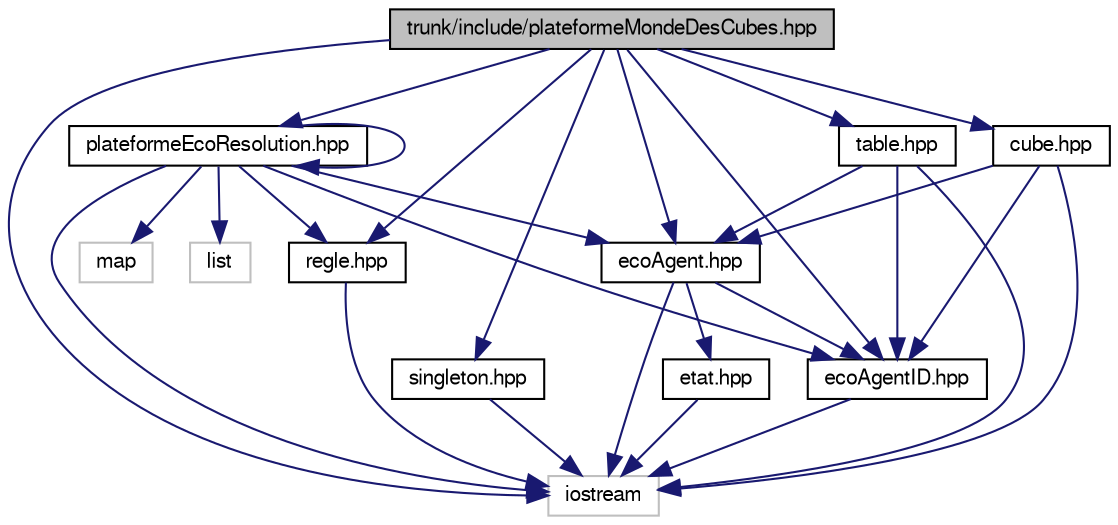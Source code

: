 digraph G
{
  edge [fontname="FreeSans",fontsize="10",labelfontname="FreeSans",labelfontsize="10"];
  node [fontname="FreeSans",fontsize="10",shape=record];
  Node1 [label="trunk/include/plateformeMondeDesCubes.hpp",height=0.2,width=0.4,color="black", fillcolor="grey75", style="filled" fontcolor="black"];
  Node1 -> Node2 [color="midnightblue",fontsize="10",style="solid",fontname="FreeSans"];
  Node2 [label="iostream",height=0.2,width=0.4,color="grey75", fillcolor="white", style="filled"];
  Node1 -> Node3 [color="midnightblue",fontsize="10",style="solid",fontname="FreeSans"];
  Node3 [label="plateformeEcoResolution.hpp",height=0.2,width=0.4,color="black", fillcolor="white", style="filled",URL="$plateformeEcoResolution_8hpp.html",tooltip="Plateforme abstraite d&#39;eco-resolution."];
  Node3 -> Node2 [color="midnightblue",fontsize="10",style="solid",fontname="FreeSans"];
  Node3 -> Node4 [color="midnightblue",fontsize="10",style="solid",fontname="FreeSans"];
  Node4 [label="map",height=0.2,width=0.4,color="grey75", fillcolor="white", style="filled"];
  Node3 -> Node5 [color="midnightblue",fontsize="10",style="solid",fontname="FreeSans"];
  Node5 [label="list",height=0.2,width=0.4,color="grey75", fillcolor="white", style="filled"];
  Node3 -> Node3 [color="midnightblue",fontsize="10",style="solid",fontname="FreeSans"];
  Node3 -> Node6 [color="midnightblue",fontsize="10",style="solid",fontname="FreeSans"];
  Node6 [label="ecoAgentID.hpp",height=0.2,width=0.4,color="black", fillcolor="white", style="filled",URL="$ecoAgentID_8hpp.html",tooltip="Implementation de la classe EcoAgentID."];
  Node6 -> Node2 [color="midnightblue",fontsize="10",style="solid",fontname="FreeSans"];
  Node3 -> Node7 [color="midnightblue",fontsize="10",style="solid",fontname="FreeSans"];
  Node7 [label="ecoAgent.hpp",height=0.2,width=0.4,color="black", fillcolor="white", style="filled",URL="$ecoAgent_8hpp.html",tooltip="Mise en place de la classe abstraite EcoAgent."];
  Node7 -> Node2 [color="midnightblue",fontsize="10",style="solid",fontname="FreeSans"];
  Node7 -> Node6 [color="midnightblue",fontsize="10",style="solid",fontname="FreeSans"];
  Node7 -> Node8 [color="midnightblue",fontsize="10",style="solid",fontname="FreeSans"];
  Node8 [label="etat.hpp",height=0.2,width=0.4,color="black", fillcolor="white", style="filled",URL="$etat_8hpp.html",tooltip="Enumeration des etats possibles des eco-agents."];
  Node8 -> Node2 [color="midnightblue",fontsize="10",style="solid",fontname="FreeSans"];
  Node3 -> Node9 [color="midnightblue",fontsize="10",style="solid",fontname="FreeSans"];
  Node9 [label="regle.hpp",height=0.2,width=0.4,color="black", fillcolor="white", style="filled",URL="$regle_8hpp.html",tooltip="Squelette d&#39;une regle pour une plateforme d&#39;eco-resolution."];
  Node9 -> Node2 [color="midnightblue",fontsize="10",style="solid",fontname="FreeSans"];
  Node1 -> Node10 [color="midnightblue",fontsize="10",style="solid",fontname="FreeSans"];
  Node10 [label="singleton.hpp",height=0.2,width=0.4,color="black", fillcolor="white", style="filled",URL="$singleton_8hpp.html",tooltip="Implementation du design pattern singleton."];
  Node10 -> Node2 [color="midnightblue",fontsize="10",style="solid",fontname="FreeSans"];
  Node1 -> Node9 [color="midnightblue",fontsize="10",style="solid",fontname="FreeSans"];
  Node1 -> Node7 [color="midnightblue",fontsize="10",style="solid",fontname="FreeSans"];
  Node1 -> Node6 [color="midnightblue",fontsize="10",style="solid",fontname="FreeSans"];
  Node1 -> Node11 [color="midnightblue",fontsize="10",style="solid",fontname="FreeSans"];
  Node11 [label="table.hpp",height=0.2,width=0.4,color="black", fillcolor="white", style="filled",URL="$table_8hpp.html",tooltip="Implementation du module table qui est un derive d&#39;un EcoAgent."];
  Node11 -> Node2 [color="midnightblue",fontsize="10",style="solid",fontname="FreeSans"];
  Node11 -> Node6 [color="midnightblue",fontsize="10",style="solid",fontname="FreeSans"];
  Node11 -> Node7 [color="midnightblue",fontsize="10",style="solid",fontname="FreeSans"];
  Node1 -> Node12 [color="midnightblue",fontsize="10",style="solid",fontname="FreeSans"];
  Node12 [label="cube.hpp",height=0.2,width=0.4,color="black", fillcolor="white", style="filled",URL="$cube_8hpp.html",tooltip="Implementation du module cube qui est un derive d&#39;un EcoAgent."];
  Node12 -> Node2 [color="midnightblue",fontsize="10",style="solid",fontname="FreeSans"];
  Node12 -> Node7 [color="midnightblue",fontsize="10",style="solid",fontname="FreeSans"];
  Node12 -> Node6 [color="midnightblue",fontsize="10",style="solid",fontname="FreeSans"];
}
